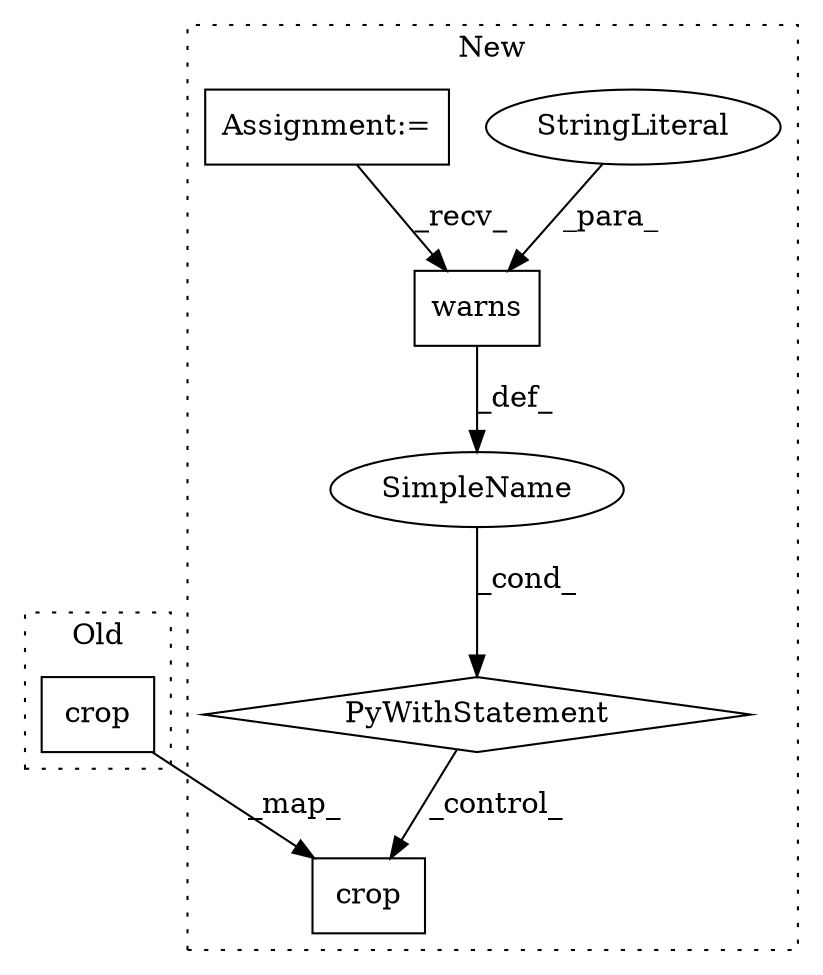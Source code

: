 digraph G {
subgraph cluster0 {
1 [label="crop" a="32" s="7305,7319" l="5,1" shape="box"];
label = "Old";
style="dotted";
}
subgraph cluster1 {
2 [label="crop" a="32" s="7510,7524" l="5,1" shape="box"];
3 [label="SimpleName" a="42" s="" l="" shape="ellipse"];
4 [label="PyWithStatement" a="104" s="7427,7493" l="10,2" shape="diamond"];
5 [label="warns" a="32" s="7444,7492" l="6,1" shape="box"];
6 [label="StringLiteral" a="45" s="7465" l="27" shape="ellipse"];
7 [label="Assignment:=" a="7" s="7274" l="6" shape="box"];
label = "New";
style="dotted";
}
1 -> 2 [label="_map_"];
3 -> 4 [label="_cond_"];
4 -> 2 [label="_control_"];
5 -> 3 [label="_def_"];
6 -> 5 [label="_para_"];
7 -> 5 [label="_recv_"];
}
